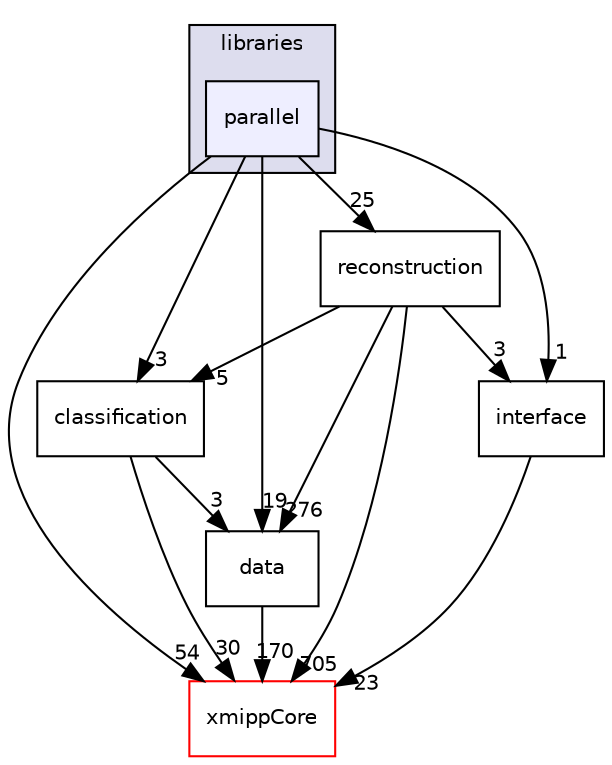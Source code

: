 digraph "xmipp/libraries/parallel" {
  compound=true
  node [ fontsize="10", fontname="Helvetica"];
  edge [ labelfontsize="10", labelfontname="Helvetica"];
  subgraph clusterdir_29dba3f3840f20df3b04d1972e99046b {
    graph [ bgcolor="#ddddee", pencolor="black", label="libraries" fontname="Helvetica", fontsize="10", URL="dir_29dba3f3840f20df3b04d1972e99046b.html"]
  dir_46b3675f3ad7ecb351d1cf152eea4478 [shape=box, label="parallel", style="filled", fillcolor="#eeeeff", pencolor="black", URL="dir_46b3675f3ad7ecb351d1cf152eea4478.html"];
  }
  dir_02b15c2011e26cf58f557fc966b9a0d4 [shape=box label="data" URL="dir_02b15c2011e26cf58f557fc966b9a0d4.html"];
  dir_5218c976bf92c8785e4f4d411bbf7632 [shape=box label="interface" URL="dir_5218c976bf92c8785e4f4d411bbf7632.html"];
  dir_95562b3d6d8bfa75d238a2adf460b4f3 [shape=box label="classification" URL="dir_95562b3d6d8bfa75d238a2adf460b4f3.html"];
  dir_ce4d0d8fc85c2c70612466225bfce71d [shape=box label="xmippCore" fillcolor="white" style="filled" color="red" URL="dir_ce4d0d8fc85c2c70612466225bfce71d.html"];
  dir_28683db7d591bb6aab1650ae2c6e488e [shape=box label="reconstruction" URL="dir_28683db7d591bb6aab1650ae2c6e488e.html"];
  dir_02b15c2011e26cf58f557fc966b9a0d4->dir_ce4d0d8fc85c2c70612466225bfce71d [headlabel="170", labeldistance=1.5 headhref="dir_000085_000257.html"];
  dir_46b3675f3ad7ecb351d1cf152eea4478->dir_02b15c2011e26cf58f557fc966b9a0d4 [headlabel="19", labeldistance=1.5 headhref="dir_000272_000085.html"];
  dir_46b3675f3ad7ecb351d1cf152eea4478->dir_5218c976bf92c8785e4f4d411bbf7632 [headlabel="1", labeldistance=1.5 headhref="dir_000272_000264.html"];
  dir_46b3675f3ad7ecb351d1cf152eea4478->dir_95562b3d6d8bfa75d238a2adf460b4f3 [headlabel="3", labeldistance=1.5 headhref="dir_000272_000266.html"];
  dir_46b3675f3ad7ecb351d1cf152eea4478->dir_ce4d0d8fc85c2c70612466225bfce71d [headlabel="54", labeldistance=1.5 headhref="dir_000272_000257.html"];
  dir_46b3675f3ad7ecb351d1cf152eea4478->dir_28683db7d591bb6aab1650ae2c6e488e [headlabel="25", labeldistance=1.5 headhref="dir_000272_000109.html"];
  dir_5218c976bf92c8785e4f4d411bbf7632->dir_ce4d0d8fc85c2c70612466225bfce71d [headlabel="23", labeldistance=1.5 headhref="dir_000264_000257.html"];
  dir_95562b3d6d8bfa75d238a2adf460b4f3->dir_02b15c2011e26cf58f557fc966b9a0d4 [headlabel="3", labeldistance=1.5 headhref="dir_000266_000085.html"];
  dir_95562b3d6d8bfa75d238a2adf460b4f3->dir_ce4d0d8fc85c2c70612466225bfce71d [headlabel="30", labeldistance=1.5 headhref="dir_000266_000257.html"];
  dir_28683db7d591bb6aab1650ae2c6e488e->dir_02b15c2011e26cf58f557fc966b9a0d4 [headlabel="276", labeldistance=1.5 headhref="dir_000109_000085.html"];
  dir_28683db7d591bb6aab1650ae2c6e488e->dir_5218c976bf92c8785e4f4d411bbf7632 [headlabel="3", labeldistance=1.5 headhref="dir_000109_000264.html"];
  dir_28683db7d591bb6aab1650ae2c6e488e->dir_95562b3d6d8bfa75d238a2adf460b4f3 [headlabel="5", labeldistance=1.5 headhref="dir_000109_000266.html"];
  dir_28683db7d591bb6aab1650ae2c6e488e->dir_ce4d0d8fc85c2c70612466225bfce71d [headlabel="705", labeldistance=1.5 headhref="dir_000109_000257.html"];
}
